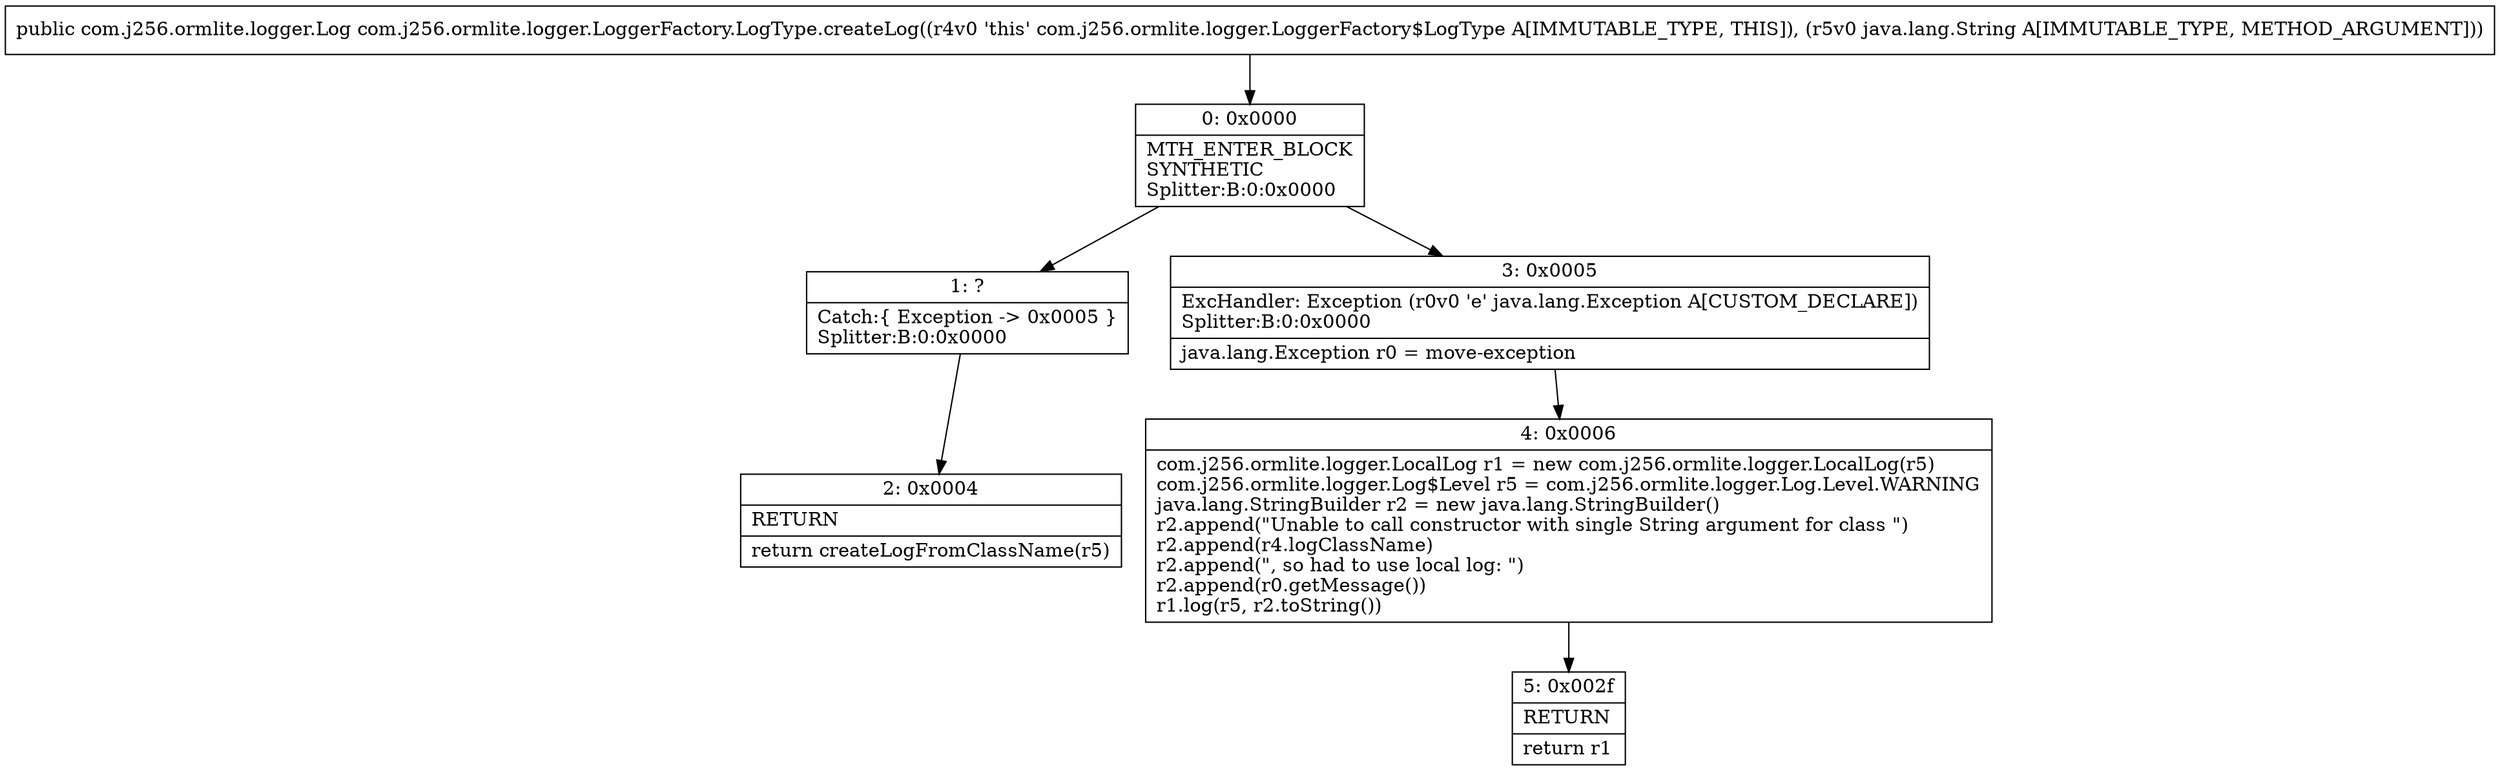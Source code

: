 digraph "CFG forcom.j256.ormlite.logger.LoggerFactory.LogType.createLog(Ljava\/lang\/String;)Lcom\/j256\/ormlite\/logger\/Log;" {
Node_0 [shape=record,label="{0\:\ 0x0000|MTH_ENTER_BLOCK\lSYNTHETIC\lSplitter:B:0:0x0000\l}"];
Node_1 [shape=record,label="{1\:\ ?|Catch:\{ Exception \-\> 0x0005 \}\lSplitter:B:0:0x0000\l}"];
Node_2 [shape=record,label="{2\:\ 0x0004|RETURN\l|return createLogFromClassName(r5)\l}"];
Node_3 [shape=record,label="{3\:\ 0x0005|ExcHandler: Exception (r0v0 'e' java.lang.Exception A[CUSTOM_DECLARE])\lSplitter:B:0:0x0000\l|java.lang.Exception r0 = move\-exception\l}"];
Node_4 [shape=record,label="{4\:\ 0x0006|com.j256.ormlite.logger.LocalLog r1 = new com.j256.ormlite.logger.LocalLog(r5)\lcom.j256.ormlite.logger.Log$Level r5 = com.j256.ormlite.logger.Log.Level.WARNING\ljava.lang.StringBuilder r2 = new java.lang.StringBuilder()\lr2.append(\"Unable to call constructor with single String argument for class \")\lr2.append(r4.logClassName)\lr2.append(\", so had to use local log: \")\lr2.append(r0.getMessage())\lr1.log(r5, r2.toString())\l}"];
Node_5 [shape=record,label="{5\:\ 0x002f|RETURN\l|return r1\l}"];
MethodNode[shape=record,label="{public com.j256.ormlite.logger.Log com.j256.ormlite.logger.LoggerFactory.LogType.createLog((r4v0 'this' com.j256.ormlite.logger.LoggerFactory$LogType A[IMMUTABLE_TYPE, THIS]), (r5v0 java.lang.String A[IMMUTABLE_TYPE, METHOD_ARGUMENT])) }"];
MethodNode -> Node_0;
Node_0 -> Node_1;
Node_0 -> Node_3;
Node_1 -> Node_2;
Node_3 -> Node_4;
Node_4 -> Node_5;
}

